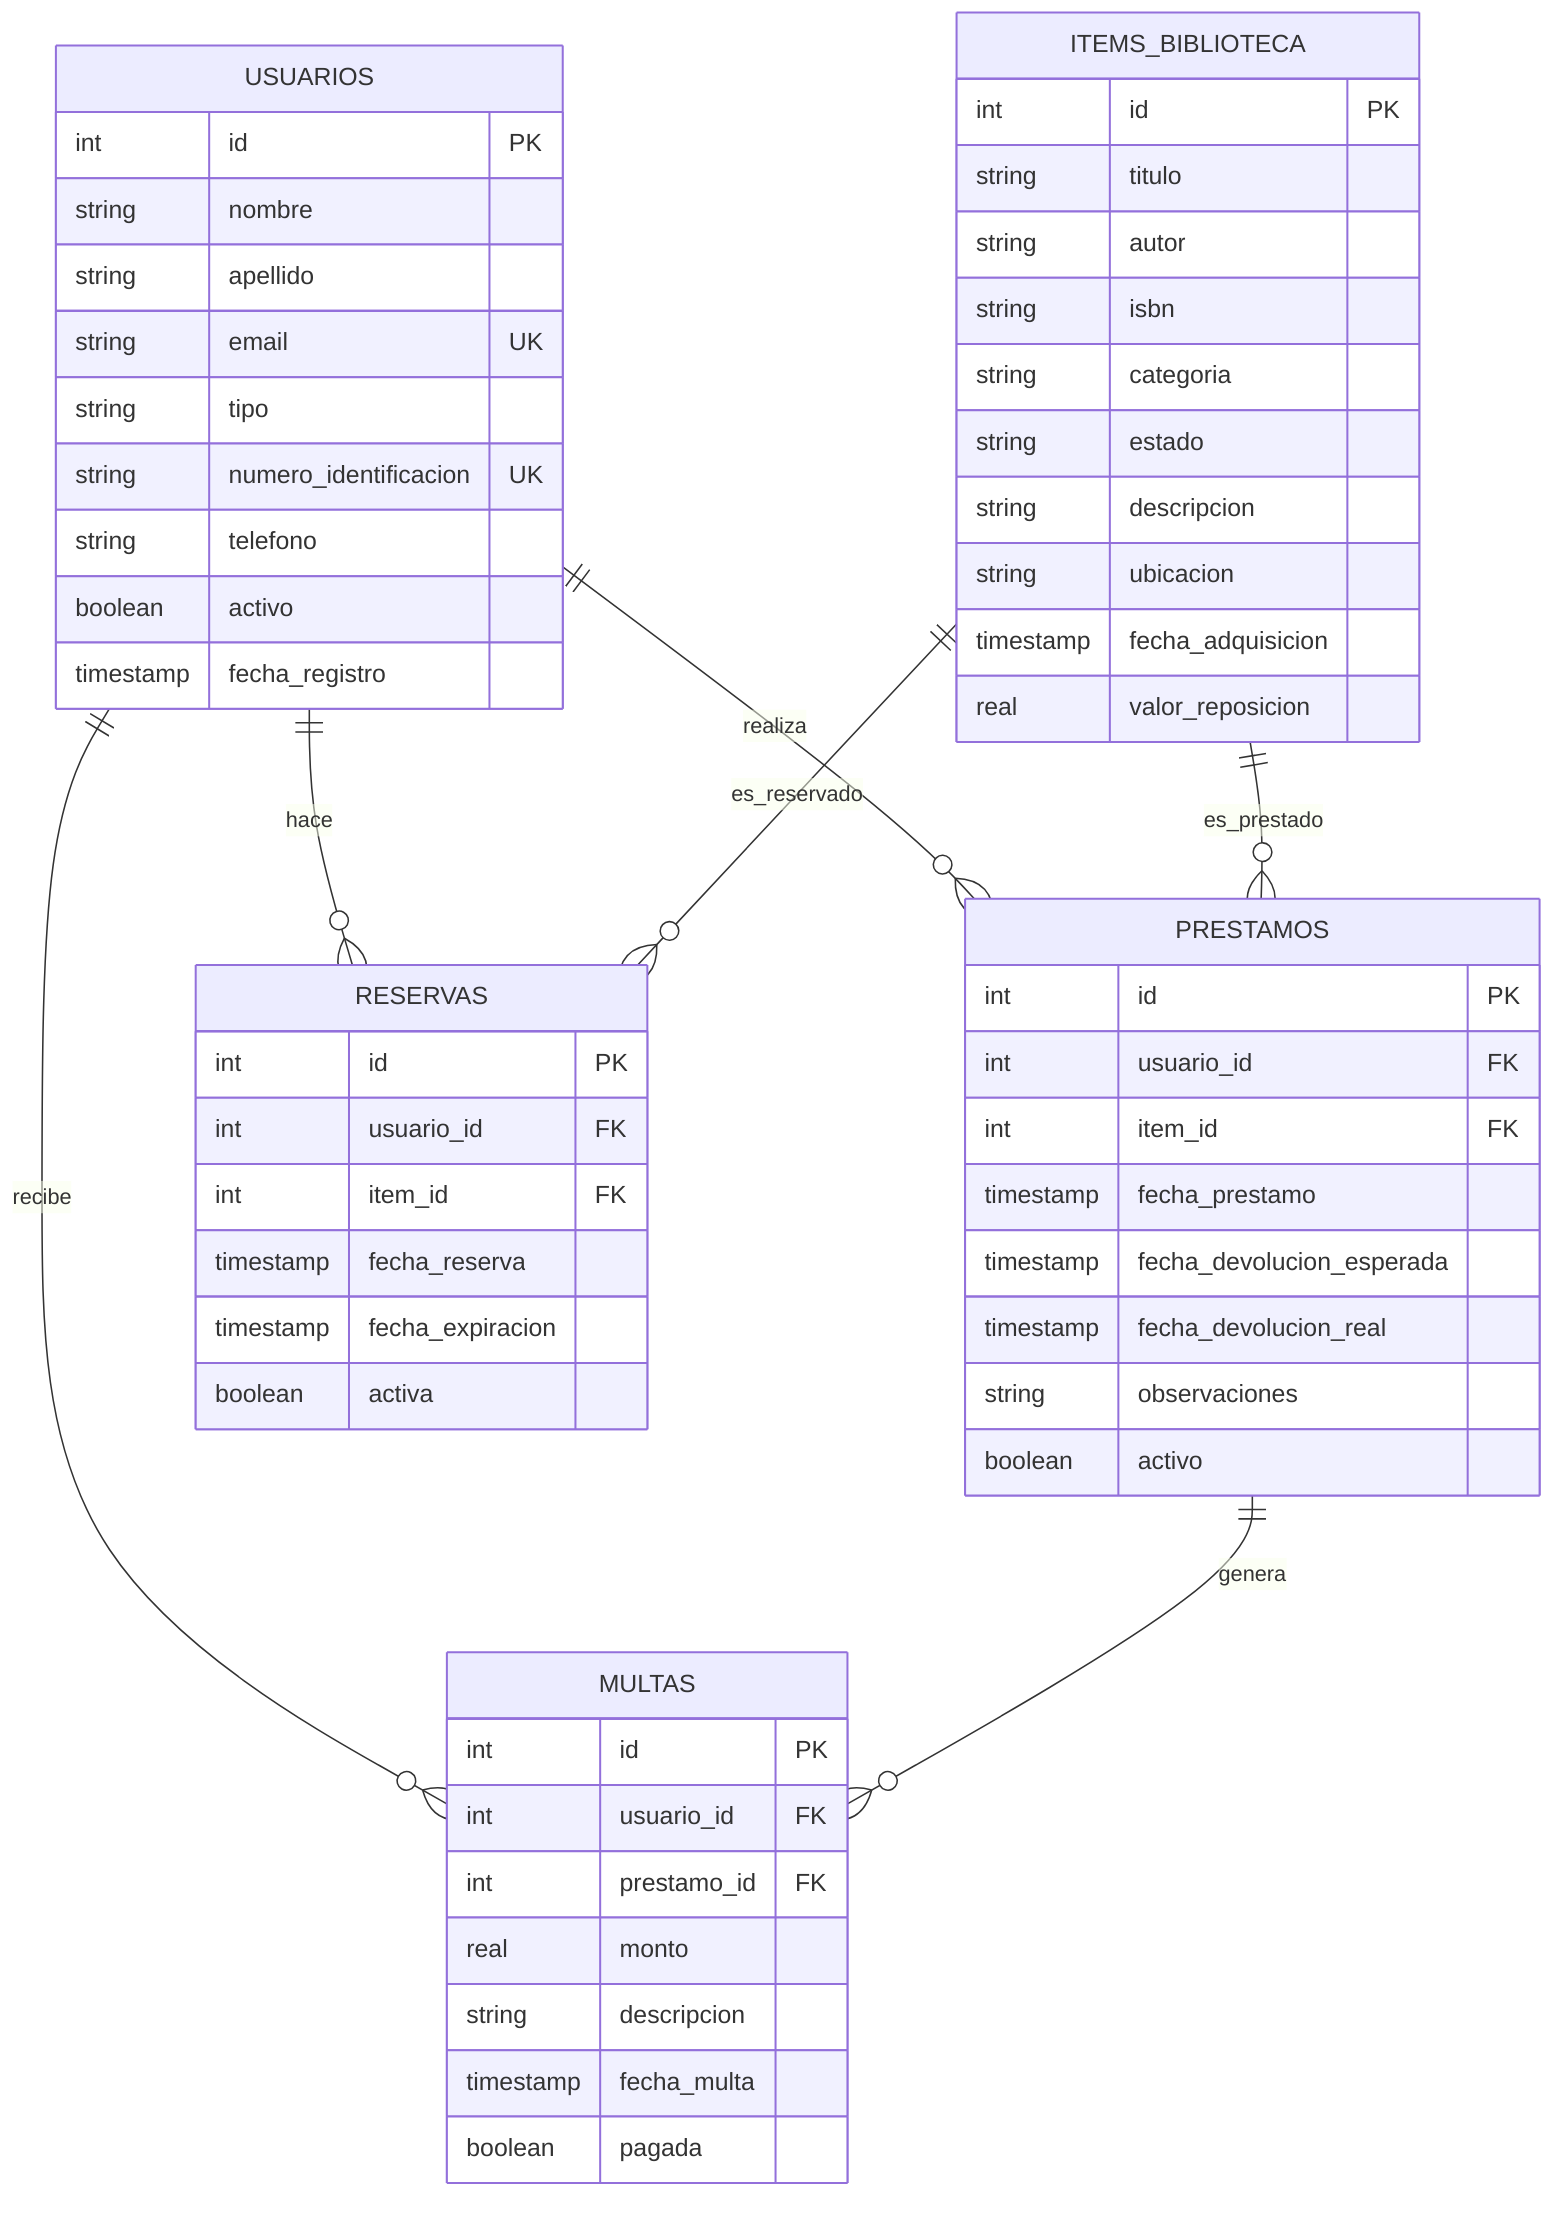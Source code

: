 erDiagram
    USUARIOS {
        int id PK
        string nombre
        string apellido
        string email UK
        string tipo
        string numero_identificacion UK
        string telefono
        boolean activo
        timestamp fecha_registro
    }
    
    ITEMS_BIBLIOTECA {
        int id PK
        string titulo
        string autor
        string isbn
        string categoria
        string estado
        string descripcion
        string ubicacion
        timestamp fecha_adquisicion
        real valor_reposicion
    }
    
    PRESTAMOS {
        int id PK
        int usuario_id FK
        int item_id FK
        timestamp fecha_prestamo
        timestamp fecha_devolucion_esperada
        timestamp fecha_devolucion_real
        string observaciones
        boolean activo
    }
    
    RESERVAS {
        int id PK
        int usuario_id FK
        int item_id FK
        timestamp fecha_reserva
        timestamp fecha_expiracion
        boolean activa
    }
    
    MULTAS {
        int id PK
        int usuario_id FK
        int prestamo_id FK
        real monto
        string descripcion
        timestamp fecha_multa
        boolean pagada
    }
    
    USUARIOS ||--o{ PRESTAMOS : "realiza"
    ITEMS_BIBLIOTECA ||--o{ PRESTAMOS : "es_prestado"
    USUARIOS ||--o{ RESERVAS : "hace"
    ITEMS_BIBLIOTECA ||--o{ RESERVAS : "es_reservado"
    USUARIOS ||--o{ MULTAS : "recibe"
    PRESTAMOS ||--o{ MULTAS : "genera"
